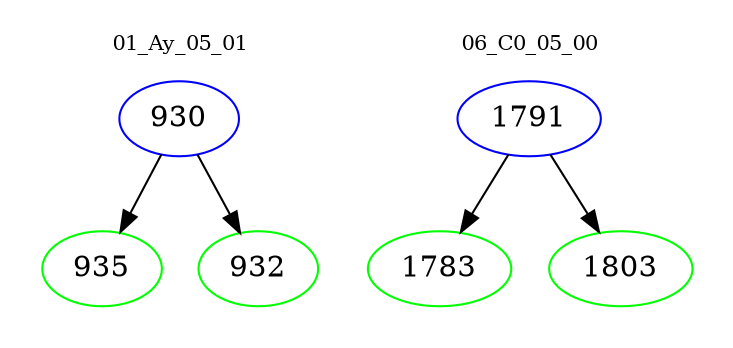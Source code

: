 digraph{
subgraph cluster_0 {
color = white
label = "01_Ay_05_01";
fontsize=10;
T0_930 [label="930", color="blue"]
T0_930 -> T0_935 [color="black"]
T0_935 [label="935", color="green"]
T0_930 -> T0_932 [color="black"]
T0_932 [label="932", color="green"]
}
subgraph cluster_1 {
color = white
label = "06_C0_05_00";
fontsize=10;
T1_1791 [label="1791", color="blue"]
T1_1791 -> T1_1783 [color="black"]
T1_1783 [label="1783", color="green"]
T1_1791 -> T1_1803 [color="black"]
T1_1803 [label="1803", color="green"]
}
}
